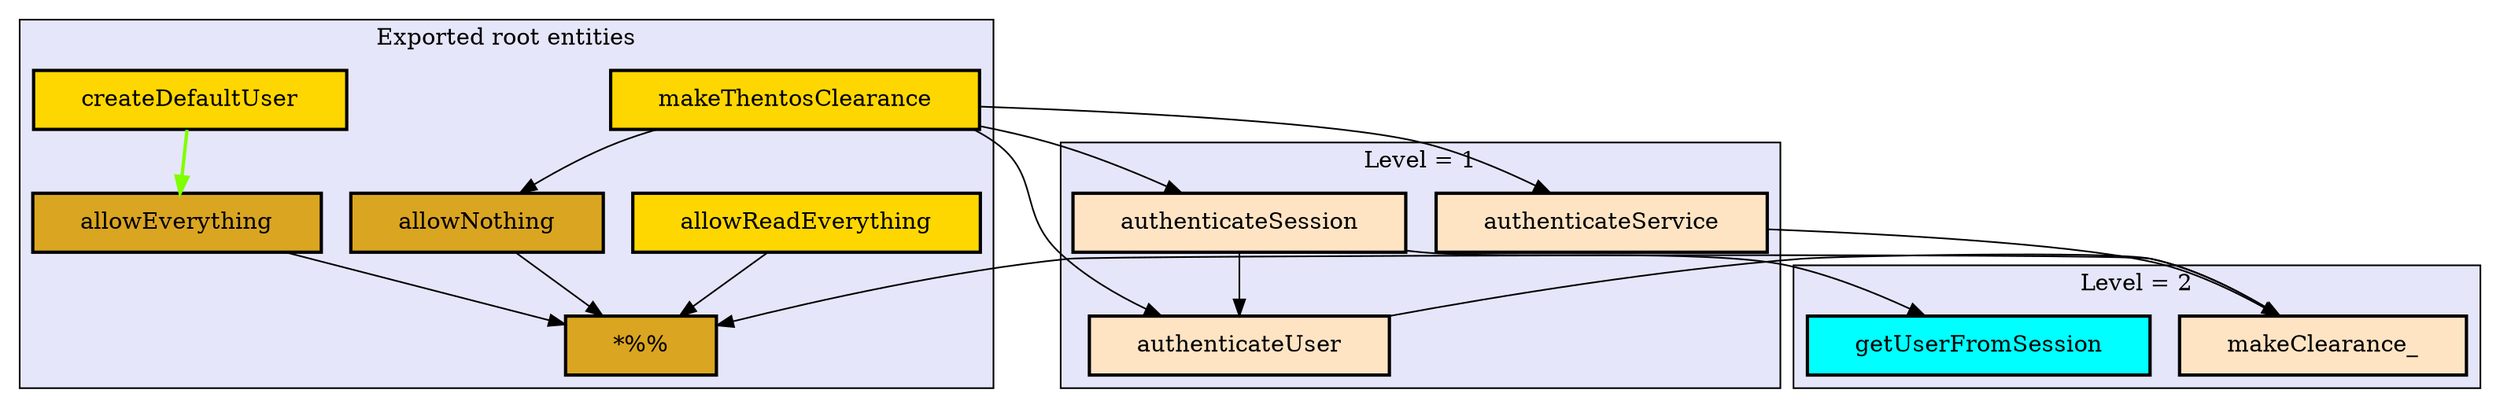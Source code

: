digraph "Levels within Thentos.DB.Protect" {
    node [margin="0.4,0.1"
         ,style=filled];
    subgraph cluster_0 {
        graph [label="Exported root entities"
              ,style=filled
              ,fillcolor=lavender];
        1 [label="*%%"
          ,shape=box
          ,fillcolor=goldenrod
          ,style="filled,bold"];
        2 [label=allowEverything
          ,shape=box
          ,fillcolor=goldenrod
          ,style="filled,bold"];
        3 [label=allowNothing
          ,shape=box
          ,fillcolor=goldenrod
          ,style="filled,bold"];
        4 [label=allowReadEverything
          ,shape=box
          ,fillcolor=gold
          ,style="filled,bold"];
        8 [label=createDefaultUser
          ,shape=box
          ,fillcolor=gold
          ,style="filled,bold"];
        11 [label=makeThentosClearance
           ,shape=box
           ,fillcolor=gold
           ,style="filled,bold"];
    }
    subgraph cluster_1 {
        graph [label="Level = 1"
              ,style=filled
              ,fillcolor=lavender];
        5 [label=authenticateService
          ,shape=box
          ,fillcolor=bisque
          ,style="filled,bold"];
        6 [label=authenticateSession
          ,shape=box
          ,fillcolor=bisque
          ,style="filled,bold"];
        7 [label=authenticateUser
          ,shape=box
          ,fillcolor=bisque
          ,style="filled,bold"];
    }
    subgraph cluster_2 {
        graph [label="Level = 2"
              ,style=filled
              ,fillcolor=lavender];
        9 [label=getUserFromSession
          ,shape=box
          ,fillcolor=cyan
          ,style="filled,bold"];
        10 [label=makeClearance_
           ,shape=box
           ,fillcolor=bisque
           ,style="filled,bold"];
    }
    2 -> 1 [penwidth=1,color=black];
    3 -> 1 [penwidth=1,color=black];
    4 -> 1 [penwidth=1,color=black];
    5 -> 10 [penwidth=1
            ,color=black];
    6 -> 7 [penwidth=1,color=black];
    6 -> 9 [penwidth=1,color=black];
    7 -> 10 [penwidth=1
            ,color=black];
    8 -> 2 [penwidth=2.09861228866811
           ,color=chartreuse];
    10 -> 1 [penwidth=1
            ,color=black];
    11 -> 3 [penwidth=1
            ,color=black];
    11 -> 5 [penwidth=1
            ,color=black];
    11 -> 6 [penwidth=1
            ,color=black];
    11 -> 7 [penwidth=1
            ,color=black];
}
